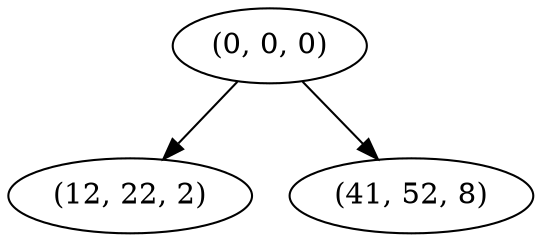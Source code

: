 digraph tree {
    "(0, 0, 0)";
    "(12, 22, 2)";
    "(41, 52, 8)";
    "(0, 0, 0)" -> "(12, 22, 2)";
    "(0, 0, 0)" -> "(41, 52, 8)";
}
